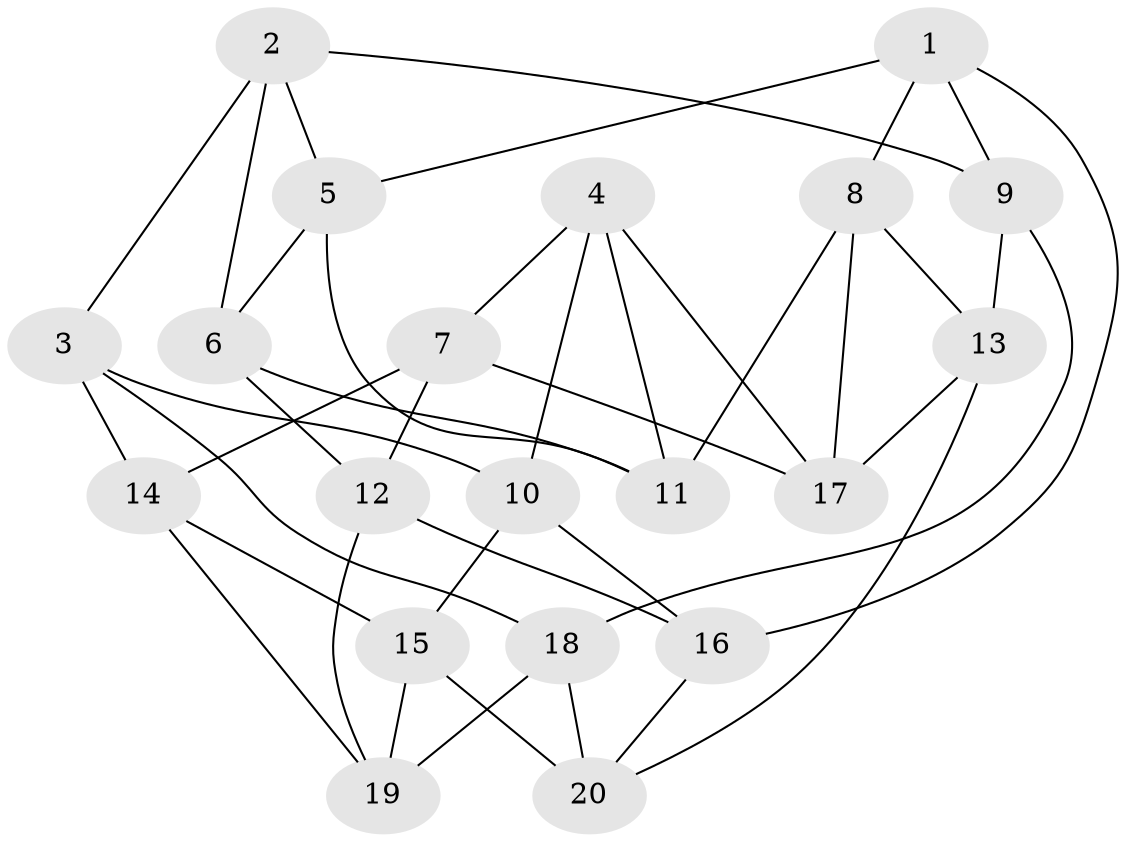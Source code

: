 // Generated by graph-tools (version 1.1) at 2025/46/02/15/25 05:46:28]
// undirected, 20 vertices, 40 edges
graph export_dot {
graph [start="1"]
  node [color=gray90,style=filled];
  1;
  2;
  3;
  4;
  5;
  6;
  7;
  8;
  9;
  10;
  11;
  12;
  13;
  14;
  15;
  16;
  17;
  18;
  19;
  20;
  1 -- 9;
  1 -- 5;
  1 -- 8;
  1 -- 16;
  2 -- 5;
  2 -- 3;
  2 -- 9;
  2 -- 6;
  3 -- 14;
  3 -- 10;
  3 -- 18;
  4 -- 7;
  4 -- 10;
  4 -- 11;
  4 -- 17;
  5 -- 11;
  5 -- 6;
  6 -- 12;
  6 -- 11;
  7 -- 14;
  7 -- 17;
  7 -- 12;
  8 -- 13;
  8 -- 11;
  8 -- 17;
  9 -- 13;
  9 -- 18;
  10 -- 15;
  10 -- 16;
  12 -- 19;
  12 -- 16;
  13 -- 17;
  13 -- 20;
  14 -- 19;
  14 -- 15;
  15 -- 19;
  15 -- 20;
  16 -- 20;
  18 -- 20;
  18 -- 19;
}
